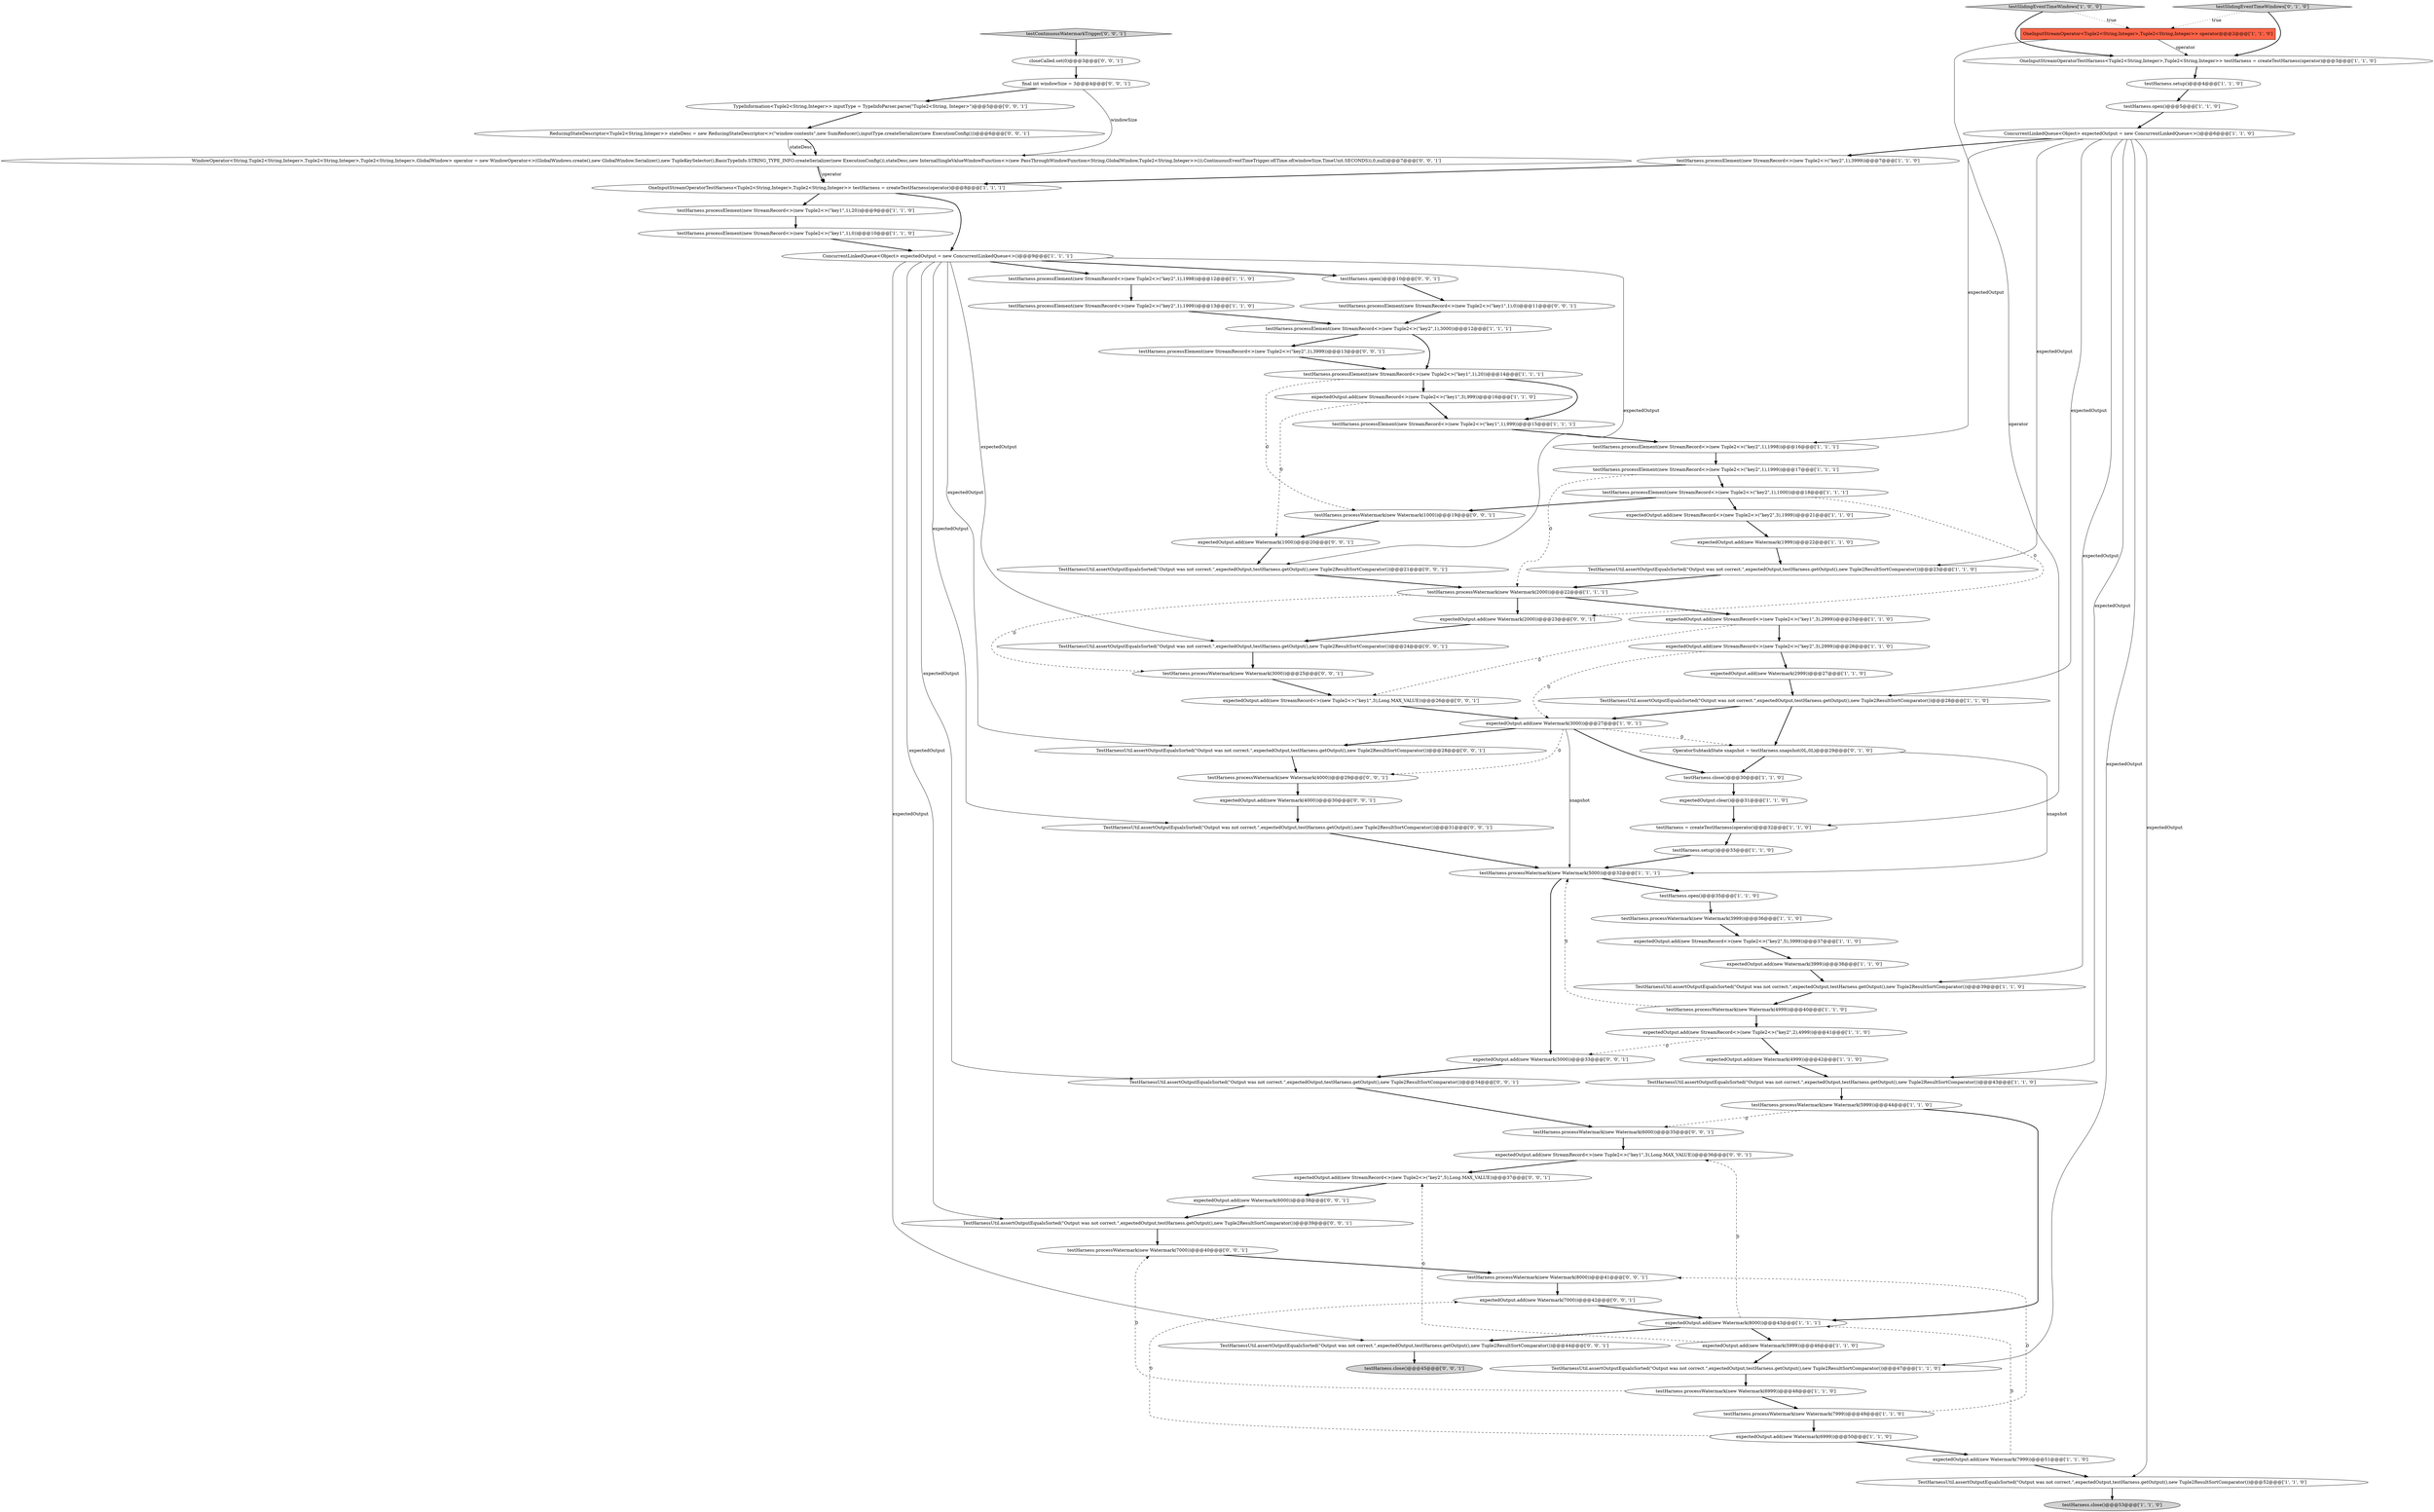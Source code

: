 digraph {
17 [style = filled, label = "OneInputStreamOperatorTestHarness<Tuple2<String,Integer>,Tuple2<String,Integer>> testHarness = createTestHarness(operator)@@@8@@@['1', '1', '1']", fillcolor = white, shape = ellipse image = "AAA0AAABBB1BBB"];
25 [style = filled, label = "testHarness = createTestHarness(operator)@@@32@@@['1', '1', '0']", fillcolor = white, shape = ellipse image = "AAA0AAABBB1BBB"];
39 [style = filled, label = "testHarness.processWatermark(new Watermark(5999))@@@44@@@['1', '1', '0']", fillcolor = white, shape = ellipse image = "AAA0AAABBB1BBB"];
64 [style = filled, label = "TestHarnessUtil.assertOutputEqualsSorted(\"Output was not correct.\",expectedOutput,testHarness.getOutput(),new Tuple2ResultSortComparator())@@@24@@@['0', '0', '1']", fillcolor = white, shape = ellipse image = "AAA0AAABBB3BBB"];
52 [style = filled, label = "TestHarnessUtil.assertOutputEqualsSorted(\"Output was not correct.\",expectedOutput,testHarness.getOutput(),new Tuple2ResultSortComparator())@@@39@@@['1', '1', '0']", fillcolor = white, shape = ellipse image = "AAA0AAABBB1BBB"];
10 [style = filled, label = "expectedOutput.add(new Watermark(3000))@@@27@@@['1', '0', '1']", fillcolor = white, shape = ellipse image = "AAA0AAABBB1BBB"];
23 [style = filled, label = "testHarness.open()@@@5@@@['1', '1', '0']", fillcolor = white, shape = ellipse image = "AAA0AAABBB1BBB"];
71 [style = filled, label = "expectedOutput.add(new StreamRecord<>(new Tuple2<>(\"key1\",3),Long.MAX_VALUE))@@@36@@@['0', '0', '1']", fillcolor = white, shape = ellipse image = "AAA0AAABBB3BBB"];
55 [style = filled, label = "WindowOperator<String,Tuple2<String,Integer>,Tuple2<String,Integer>,Tuple2<String,Integer>,GlobalWindow> operator = new WindowOperator<>(GlobalWindows.create(),new GlobalWindow.Serializer(),new TupleKeySelector(),BasicTypeInfo.STRING_TYPE_INFO.createSerializer(new ExecutionConfig()),stateDesc,new InternalSingleValueWindowFunction<>(new PassThroughWindowFunction<String,GlobalWindow,Tuple2<String,Integer>>()),ContinuousEventTimeTrigger.of(Time.of(windowSize,TimeUnit.SECONDS)),0,null)@@@7@@@['0', '0', '1']", fillcolor = white, shape = ellipse image = "AAA0AAABBB3BBB"];
84 [style = filled, label = "testHarness.open()@@@10@@@['0', '0', '1']", fillcolor = white, shape = ellipse image = "AAA0AAABBB3BBB"];
68 [style = filled, label = "expectedOutput.add(new Watermark(6000))@@@38@@@['0', '0', '1']", fillcolor = white, shape = ellipse image = "AAA0AAABBB3BBB"];
29 [style = filled, label = "testHarness.processWatermark(new Watermark(4999))@@@40@@@['1', '1', '0']", fillcolor = white, shape = ellipse image = "AAA0AAABBB1BBB"];
78 [style = filled, label = "testHarness.processWatermark(new Watermark(3000))@@@25@@@['0', '0', '1']", fillcolor = white, shape = ellipse image = "AAA0AAABBB3BBB"];
15 [style = filled, label = "expectedOutput.add(new StreamRecord<>(new Tuple2<>(\"key2\",3),2999))@@@26@@@['1', '1', '0']", fillcolor = white, shape = ellipse image = "AAA0AAABBB1BBB"];
18 [style = filled, label = "testHarness.processElement(new StreamRecord<>(new Tuple2<>(\"key2\",1),1999))@@@17@@@['1', '1', '1']", fillcolor = white, shape = ellipse image = "AAA0AAABBB1BBB"];
50 [style = filled, label = "TestHarnessUtil.assertOutputEqualsSorted(\"Output was not correct.\",expectedOutput,testHarness.getOutput(),new Tuple2ResultSortComparator())@@@23@@@['1', '1', '0']", fillcolor = white, shape = ellipse image = "AAA0AAABBB1BBB"];
20 [style = filled, label = "OneInputStreamOperator<Tuple2<String,Integer>,Tuple2<String,Integer>> operator@@@2@@@['1', '1', '0']", fillcolor = tomato, shape = box image = "AAA0AAABBB1BBB"];
76 [style = filled, label = "testHarness.processWatermark(new Watermark(6000))@@@35@@@['0', '0', '1']", fillcolor = white, shape = ellipse image = "AAA0AAABBB3BBB"];
38 [style = filled, label = "expectedOutput.add(new Watermark(3999))@@@38@@@['1', '1', '0']", fillcolor = white, shape = ellipse image = "AAA0AAABBB1BBB"];
9 [style = filled, label = "testHarness.processElement(new StreamRecord<>(new Tuple2<>(\"key2\",1),1998))@@@12@@@['1', '1', '0']", fillcolor = white, shape = ellipse image = "AAA0AAABBB1BBB"];
74 [style = filled, label = "expectedOutput.add(new Watermark(4000))@@@30@@@['0', '0', '1']", fillcolor = white, shape = ellipse image = "AAA0AAABBB3BBB"];
42 [style = filled, label = "expectedOutput.add(new Watermark(1999))@@@22@@@['1', '1', '0']", fillcolor = white, shape = ellipse image = "AAA0AAABBB1BBB"];
54 [style = filled, label = "testSlidingEventTimeWindows['0', '1', '0']", fillcolor = lightgray, shape = diamond image = "AAA0AAABBB2BBB"];
65 [style = filled, label = "testHarness.processWatermark(new Watermark(1000))@@@19@@@['0', '0', '1']", fillcolor = white, shape = ellipse image = "AAA0AAABBB3BBB"];
63 [style = filled, label = "expectedOutput.add(new Watermark(2000))@@@23@@@['0', '0', '1']", fillcolor = white, shape = ellipse image = "AAA0AAABBB3BBB"];
34 [style = filled, label = "testHarness.processElement(new StreamRecord<>(new Tuple2<>(\"key2\",1),3999))@@@7@@@['1', '1', '0']", fillcolor = white, shape = ellipse image = "AAA0AAABBB1BBB"];
60 [style = filled, label = "expectedOutput.add(new StreamRecord<>(new Tuple2<>(\"key2\",5),Long.MAX_VALUE))@@@37@@@['0', '0', '1']", fillcolor = white, shape = ellipse image = "AAA0AAABBB3BBB"];
11 [style = filled, label = "testHarness.close()@@@30@@@['1', '1', '0']", fillcolor = white, shape = ellipse image = "AAA0AAABBB1BBB"];
58 [style = filled, label = "testHarness.processWatermark(new Watermark(7000))@@@40@@@['0', '0', '1']", fillcolor = white, shape = ellipse image = "AAA0AAABBB3BBB"];
31 [style = filled, label = "TestHarnessUtil.assertOutputEqualsSorted(\"Output was not correct.\",expectedOutput,testHarness.getOutput(),new Tuple2ResultSortComparator())@@@47@@@['1', '1', '0']", fillcolor = white, shape = ellipse image = "AAA0AAABBB1BBB"];
44 [style = filled, label = "testHarness.processWatermark(new Watermark(6999))@@@48@@@['1', '1', '0']", fillcolor = white, shape = ellipse image = "AAA0AAABBB1BBB"];
56 [style = filled, label = "testHarness.processWatermark(new Watermark(4000))@@@29@@@['0', '0', '1']", fillcolor = white, shape = ellipse image = "AAA0AAABBB3BBB"];
80 [style = filled, label = "TestHarnessUtil.assertOutputEqualsSorted(\"Output was not correct.\",expectedOutput,testHarness.getOutput(),new Tuple2ResultSortComparator())@@@28@@@['0', '0', '1']", fillcolor = white, shape = ellipse image = "AAA0AAABBB3BBB"];
72 [style = filled, label = "testContinuousWatermarkTrigger['0', '0', '1']", fillcolor = lightgray, shape = diamond image = "AAA0AAABBB3BBB"];
57 [style = filled, label = "final int windowSize = 3@@@4@@@['0', '0', '1']", fillcolor = white, shape = ellipse image = "AAA0AAABBB3BBB"];
4 [style = filled, label = "testHarness.processWatermark(new Watermark(2000))@@@22@@@['1', '1', '1']", fillcolor = white, shape = ellipse image = "AAA0AAABBB1BBB"];
32 [style = filled, label = "testHarness.open()@@@35@@@['1', '1', '0']", fillcolor = white, shape = ellipse image = "AAA0AAABBB1BBB"];
69 [style = filled, label = "expectedOutput.add(new Watermark(1000))@@@20@@@['0', '0', '1']", fillcolor = white, shape = ellipse image = "AAA0AAABBB3BBB"];
21 [style = filled, label = "expectedOutput.add(new Watermark(7999))@@@51@@@['1', '1', '0']", fillcolor = white, shape = ellipse image = "AAA0AAABBB1BBB"];
2 [style = filled, label = "expectedOutput.add(new Watermark(4999))@@@42@@@['1', '1', '0']", fillcolor = white, shape = ellipse image = "AAA0AAABBB1BBB"];
81 [style = filled, label = "ReducingStateDescriptor<Tuple2<String,Integer>> stateDesc = new ReducingStateDescriptor<>(\"window-contents\",new SumReducer(),inputType.createSerializer(new ExecutionConfig()))@@@6@@@['0', '0', '1']", fillcolor = white, shape = ellipse image = "AAA0AAABBB3BBB"];
0 [style = filled, label = "expectedOutput.add(new StreamRecord<>(new Tuple2<>(\"key2\",5),3999))@@@37@@@['1', '1', '0']", fillcolor = white, shape = ellipse image = "AAA0AAABBB1BBB"];
51 [style = filled, label = "testHarness.processWatermark(new Watermark(5000))@@@32@@@['1', '1', '1']", fillcolor = white, shape = ellipse image = "AAA0AAABBB1BBB"];
26 [style = filled, label = "expectedOutput.add(new StreamRecord<>(new Tuple2<>(\"key1\",3),2999))@@@25@@@['1', '1', '0']", fillcolor = white, shape = ellipse image = "AAA0AAABBB1BBB"];
35 [style = filled, label = "TestHarnessUtil.assertOutputEqualsSorted(\"Output was not correct.\",expectedOutput,testHarness.getOutput(),new Tuple2ResultSortComparator())@@@43@@@['1', '1', '0']", fillcolor = white, shape = ellipse image = "AAA0AAABBB1BBB"];
86 [style = filled, label = "TestHarnessUtil.assertOutputEqualsSorted(\"Output was not correct.\",expectedOutput,testHarness.getOutput(),new Tuple2ResultSortComparator())@@@31@@@['0', '0', '1']", fillcolor = white, shape = ellipse image = "AAA0AAABBB3BBB"];
8 [style = filled, label = "testHarness.processElement(new StreamRecord<>(new Tuple2<>(\"key1\",1),20))@@@14@@@['1', '1', '1']", fillcolor = white, shape = ellipse image = "AAA0AAABBB1BBB"];
22 [style = filled, label = "OneInputStreamOperatorTestHarness<Tuple2<String,Integer>,Tuple2<String,Integer>> testHarness = createTestHarness(operator)@@@3@@@['1', '1', '0']", fillcolor = white, shape = ellipse image = "AAA0AAABBB1BBB"];
30 [style = filled, label = "ConcurrentLinkedQueue<Object> expectedOutput = new ConcurrentLinkedQueue<>()@@@6@@@['1', '1', '0']", fillcolor = white, shape = ellipse image = "AAA0AAABBB1BBB"];
83 [style = filled, label = "TestHarnessUtil.assertOutputEqualsSorted(\"Output was not correct.\",expectedOutput,testHarness.getOutput(),new Tuple2ResultSortComparator())@@@44@@@['0', '0', '1']", fillcolor = white, shape = ellipse image = "AAA0AAABBB3BBB"];
75 [style = filled, label = "testHarness.processElement(new StreamRecord<>(new Tuple2<>(\"key1\",1),0))@@@11@@@['0', '0', '1']", fillcolor = white, shape = ellipse image = "AAA0AAABBB3BBB"];
5 [style = filled, label = "expectedOutput.add(new StreamRecord<>(new Tuple2<>(\"key2\",2),4999))@@@41@@@['1', '1', '0']", fillcolor = white, shape = ellipse image = "AAA0AAABBB1BBB"];
41 [style = filled, label = "testHarness.processWatermark(new Watermark(7999))@@@49@@@['1', '1', '0']", fillcolor = white, shape = ellipse image = "AAA0AAABBB1BBB"];
49 [style = filled, label = "TestHarnessUtil.assertOutputEqualsSorted(\"Output was not correct.\",expectedOutput,testHarness.getOutput(),new Tuple2ResultSortComparator())@@@28@@@['1', '1', '0']", fillcolor = white, shape = ellipse image = "AAA0AAABBB1BBB"];
53 [style = filled, label = "OperatorSubtaskState snapshot = testHarness.snapshot(0L,0L)@@@29@@@['0', '1', '0']", fillcolor = white, shape = ellipse image = "AAA1AAABBB2BBB"];
67 [style = filled, label = "expectedOutput.add(new Watermark(5000))@@@33@@@['0', '0', '1']", fillcolor = white, shape = ellipse image = "AAA0AAABBB3BBB"];
79 [style = filled, label = "closeCalled.set(0)@@@3@@@['0', '0', '1']", fillcolor = white, shape = ellipse image = "AAA0AAABBB3BBB"];
33 [style = filled, label = "testHarness.setup()@@@33@@@['1', '1', '0']", fillcolor = white, shape = ellipse image = "AAA0AAABBB1BBB"];
3 [style = filled, label = "testSlidingEventTimeWindows['1', '0', '0']", fillcolor = lightgray, shape = diamond image = "AAA0AAABBB1BBB"];
7 [style = filled, label = "testHarness.processElement(new StreamRecord<>(new Tuple2<>(\"key1\",1),20))@@@9@@@['1', '1', '0']", fillcolor = white, shape = ellipse image = "AAA0AAABBB1BBB"];
14 [style = filled, label = "testHarness.processElement(new StreamRecord<>(new Tuple2<>(\"key2\",1),1999))@@@13@@@['1', '1', '0']", fillcolor = white, shape = ellipse image = "AAA0AAABBB1BBB"];
13 [style = filled, label = "expectedOutput.add(new StreamRecord<>(new Tuple2<>(\"key2\",3),1999))@@@21@@@['1', '1', '0']", fillcolor = white, shape = ellipse image = "AAA0AAABBB1BBB"];
6 [style = filled, label = "testHarness.setup()@@@4@@@['1', '1', '0']", fillcolor = white, shape = ellipse image = "AAA0AAABBB1BBB"];
66 [style = filled, label = "testHarness.close()@@@45@@@['0', '0', '1']", fillcolor = lightgray, shape = ellipse image = "AAA0AAABBB3BBB"];
59 [style = filled, label = "TypeInformation<Tuple2<String,Integer>> inputType = TypeInfoParser.parse(\"Tuple2<String, Integer>\")@@@5@@@['0', '0', '1']", fillcolor = white, shape = ellipse image = "AAA0AAABBB3BBB"];
45 [style = filled, label = "expectedOutput.add(new Watermark(6999))@@@50@@@['1', '1', '0']", fillcolor = white, shape = ellipse image = "AAA0AAABBB1BBB"];
16 [style = filled, label = "testHarness.processElement(new StreamRecord<>(new Tuple2<>(\"key2\",1),1998))@@@16@@@['1', '1', '1']", fillcolor = white, shape = ellipse image = "AAA0AAABBB1BBB"];
46 [style = filled, label = "TestHarnessUtil.assertOutputEqualsSorted(\"Output was not correct.\",expectedOutput,testHarness.getOutput(),new Tuple2ResultSortComparator())@@@52@@@['1', '1', '0']", fillcolor = white, shape = ellipse image = "AAA0AAABBB1BBB"];
1 [style = filled, label = "expectedOutput.add(new Watermark(8000))@@@43@@@['1', '1', '1']", fillcolor = white, shape = ellipse image = "AAA0AAABBB1BBB"];
61 [style = filled, label = "testHarness.processElement(new StreamRecord<>(new Tuple2<>(\"key2\",1),3999))@@@13@@@['0', '0', '1']", fillcolor = white, shape = ellipse image = "AAA0AAABBB3BBB"];
85 [style = filled, label = "TestHarnessUtil.assertOutputEqualsSorted(\"Output was not correct.\",expectedOutput,testHarness.getOutput(),new Tuple2ResultSortComparator())@@@39@@@['0', '0', '1']", fillcolor = white, shape = ellipse image = "AAA0AAABBB3BBB"];
19 [style = filled, label = "testHarness.processElement(new StreamRecord<>(new Tuple2<>(\"key1\",1),999))@@@15@@@['1', '1', '1']", fillcolor = white, shape = ellipse image = "AAA0AAABBB1BBB"];
28 [style = filled, label = "expectedOutput.add(new StreamRecord<>(new Tuple2<>(\"key1\",3),999))@@@16@@@['1', '1', '0']", fillcolor = white, shape = ellipse image = "AAA0AAABBB1BBB"];
82 [style = filled, label = "testHarness.processWatermark(new Watermark(8000))@@@41@@@['0', '0', '1']", fillcolor = white, shape = ellipse image = "AAA0AAABBB3BBB"];
37 [style = filled, label = "testHarness.processElement(new StreamRecord<>(new Tuple2<>(\"key1\",1),0))@@@10@@@['1', '1', '0']", fillcolor = white, shape = ellipse image = "AAA0AAABBB1BBB"];
36 [style = filled, label = "testHarness.close()@@@53@@@['1', '1', '0']", fillcolor = lightgray, shape = ellipse image = "AAA0AAABBB1BBB"];
70 [style = filled, label = "expectedOutput.add(new StreamRecord<>(new Tuple2<>(\"key1\",3),Long.MAX_VALUE))@@@26@@@['0', '0', '1']", fillcolor = white, shape = ellipse image = "AAA0AAABBB3BBB"];
73 [style = filled, label = "TestHarnessUtil.assertOutputEqualsSorted(\"Output was not correct.\",expectedOutput,testHarness.getOutput(),new Tuple2ResultSortComparator())@@@34@@@['0', '0', '1']", fillcolor = white, shape = ellipse image = "AAA0AAABBB3BBB"];
27 [style = filled, label = "testHarness.processElement(new StreamRecord<>(new Tuple2<>(\"key2\",1),1000))@@@18@@@['1', '1', '1']", fillcolor = white, shape = ellipse image = "AAA0AAABBB1BBB"];
43 [style = filled, label = "testHarness.processWatermark(new Watermark(3999))@@@36@@@['1', '1', '0']", fillcolor = white, shape = ellipse image = "AAA0AAABBB1BBB"];
48 [style = filled, label = "ConcurrentLinkedQueue<Object> expectedOutput = new ConcurrentLinkedQueue<>()@@@9@@@['1', '1', '1']", fillcolor = white, shape = ellipse image = "AAA0AAABBB1BBB"];
47 [style = filled, label = "testHarness.processElement(new StreamRecord<>(new Tuple2<>(\"key2\",1),3000))@@@12@@@['1', '1', '1']", fillcolor = white, shape = ellipse image = "AAA0AAABBB1BBB"];
12 [style = filled, label = "expectedOutput.clear()@@@31@@@['1', '1', '0']", fillcolor = white, shape = ellipse image = "AAA0AAABBB1BBB"];
40 [style = filled, label = "expectedOutput.add(new Watermark(2999))@@@27@@@['1', '1', '0']", fillcolor = white, shape = ellipse image = "AAA0AAABBB1BBB"];
77 [style = filled, label = "TestHarnessUtil.assertOutputEqualsSorted(\"Output was not correct.\",expectedOutput,testHarness.getOutput(),new Tuple2ResultSortComparator())@@@21@@@['0', '0', '1']", fillcolor = white, shape = ellipse image = "AAA0AAABBB3BBB"];
62 [style = filled, label = "expectedOutput.add(new Watermark(7000))@@@42@@@['0', '0', '1']", fillcolor = white, shape = ellipse image = "AAA0AAABBB3BBB"];
24 [style = filled, label = "expectedOutput.add(new Watermark(5999))@@@46@@@['1', '1', '0']", fillcolor = white, shape = ellipse image = "AAA0AAABBB1BBB"];
23->30 [style = bold, label=""];
13->42 [style = bold, label=""];
12->25 [style = bold, label=""];
11->12 [style = bold, label=""];
45->62 [style = dashed, label="0"];
4->26 [style = bold, label=""];
48->64 [style = solid, label="expectedOutput"];
58->82 [style = bold, label=""];
57->55 [style = solid, label="windowSize"];
21->1 [style = dashed, label="0"];
40->49 [style = bold, label=""];
67->73 [style = bold, label=""];
41->82 [style = dashed, label="0"];
10->11 [style = bold, label=""];
42->50 [style = bold, label=""];
21->46 [style = bold, label=""];
27->65 [style = bold, label=""];
30->16 [style = solid, label="expectedOutput"];
30->50 [style = solid, label="expectedOutput"];
48->9 [style = bold, label=""];
7->37 [style = bold, label=""];
61->8 [style = bold, label=""];
44->41 [style = bold, label=""];
30->31 [style = solid, label="expectedOutput"];
9->14 [style = bold, label=""];
14->47 [style = bold, label=""];
48->85 [style = solid, label="expectedOutput"];
38->52 [style = bold, label=""];
63->64 [style = bold, label=""];
10->80 [style = bold, label=""];
56->74 [style = bold, label=""];
28->69 [style = dashed, label="0"];
50->4 [style = bold, label=""];
31->44 [style = bold, label=""];
37->48 [style = bold, label=""];
82->62 [style = bold, label=""];
33->51 [style = bold, label=""];
30->35 [style = solid, label="expectedOutput"];
41->45 [style = bold, label=""];
48->84 [style = bold, label=""];
55->17 [style = solid, label="operator"];
73->76 [style = bold, label=""];
3->20 [style = dotted, label="true"];
49->53 [style = bold, label=""];
1->83 [style = bold, label=""];
27->63 [style = dashed, label="0"];
28->19 [style = bold, label=""];
0->38 [style = bold, label=""];
48->77 [style = solid, label="expectedOutput"];
25->33 [style = bold, label=""];
52->29 [style = bold, label=""];
29->5 [style = bold, label=""];
48->86 [style = solid, label="expectedOutput"];
34->17 [style = bold, label=""];
71->60 [style = bold, label=""];
57->59 [style = bold, label=""];
65->69 [style = bold, label=""];
86->51 [style = bold, label=""];
39->76 [style = dashed, label="0"];
78->70 [style = bold, label=""];
48->83 [style = solid, label="expectedOutput"];
47->8 [style = bold, label=""];
1->71 [style = dashed, label="0"];
48->80 [style = solid, label="expectedOutput"];
51->67 [style = bold, label=""];
69->77 [style = bold, label=""];
77->4 [style = bold, label=""];
3->22 [style = bold, label=""];
29->51 [style = dashed, label="0"];
6->23 [style = bold, label=""];
18->27 [style = bold, label=""];
24->60 [style = dashed, label="0"];
20->22 [style = solid, label="operator"];
17->48 [style = bold, label=""];
84->75 [style = bold, label=""];
8->19 [style = bold, label=""];
81->55 [style = solid, label="stateDesc"];
30->34 [style = bold, label=""];
74->86 [style = bold, label=""];
30->46 [style = solid, label="expectedOutput"];
22->6 [style = bold, label=""];
15->40 [style = bold, label=""];
30->49 [style = solid, label="expectedOutput"];
18->4 [style = dashed, label="0"];
62->1 [style = bold, label=""];
54->22 [style = bold, label=""];
1->24 [style = bold, label=""];
75->47 [style = bold, label=""];
26->70 [style = dashed, label="0"];
10->53 [style = dashed, label="0"];
19->16 [style = bold, label=""];
10->51 [style = solid, label="snapshot"];
20->25 [style = solid, label="operator"];
26->15 [style = bold, label=""];
24->31 [style = bold, label=""];
4->78 [style = dashed, label="0"];
76->71 [style = bold, label=""];
44->58 [style = dashed, label="0"];
17->7 [style = bold, label=""];
46->36 [style = bold, label=""];
43->0 [style = bold, label=""];
53->51 [style = solid, label="snapshot"];
83->66 [style = bold, label=""];
55->17 [style = bold, label=""];
72->79 [style = bold, label=""];
47->61 [style = bold, label=""];
79->57 [style = bold, label=""];
54->20 [style = dotted, label="true"];
5->2 [style = bold, label=""];
80->56 [style = bold, label=""];
32->43 [style = bold, label=""];
51->32 [style = bold, label=""];
30->52 [style = solid, label="expectedOutput"];
59->81 [style = bold, label=""];
60->68 [style = bold, label=""];
27->13 [style = bold, label=""];
16->18 [style = bold, label=""];
45->21 [style = bold, label=""];
85->58 [style = bold, label=""];
8->65 [style = dashed, label="0"];
10->56 [style = dashed, label="0"];
15->10 [style = dashed, label="0"];
35->39 [style = bold, label=""];
39->1 [style = bold, label=""];
70->10 [style = bold, label=""];
53->11 [style = bold, label=""];
81->55 [style = bold, label=""];
48->73 [style = solid, label="expectedOutput"];
8->28 [style = bold, label=""];
49->10 [style = bold, label=""];
5->67 [style = dashed, label="0"];
68->85 [style = bold, label=""];
4->63 [style = bold, label=""];
2->35 [style = bold, label=""];
64->78 [style = bold, label=""];
}
